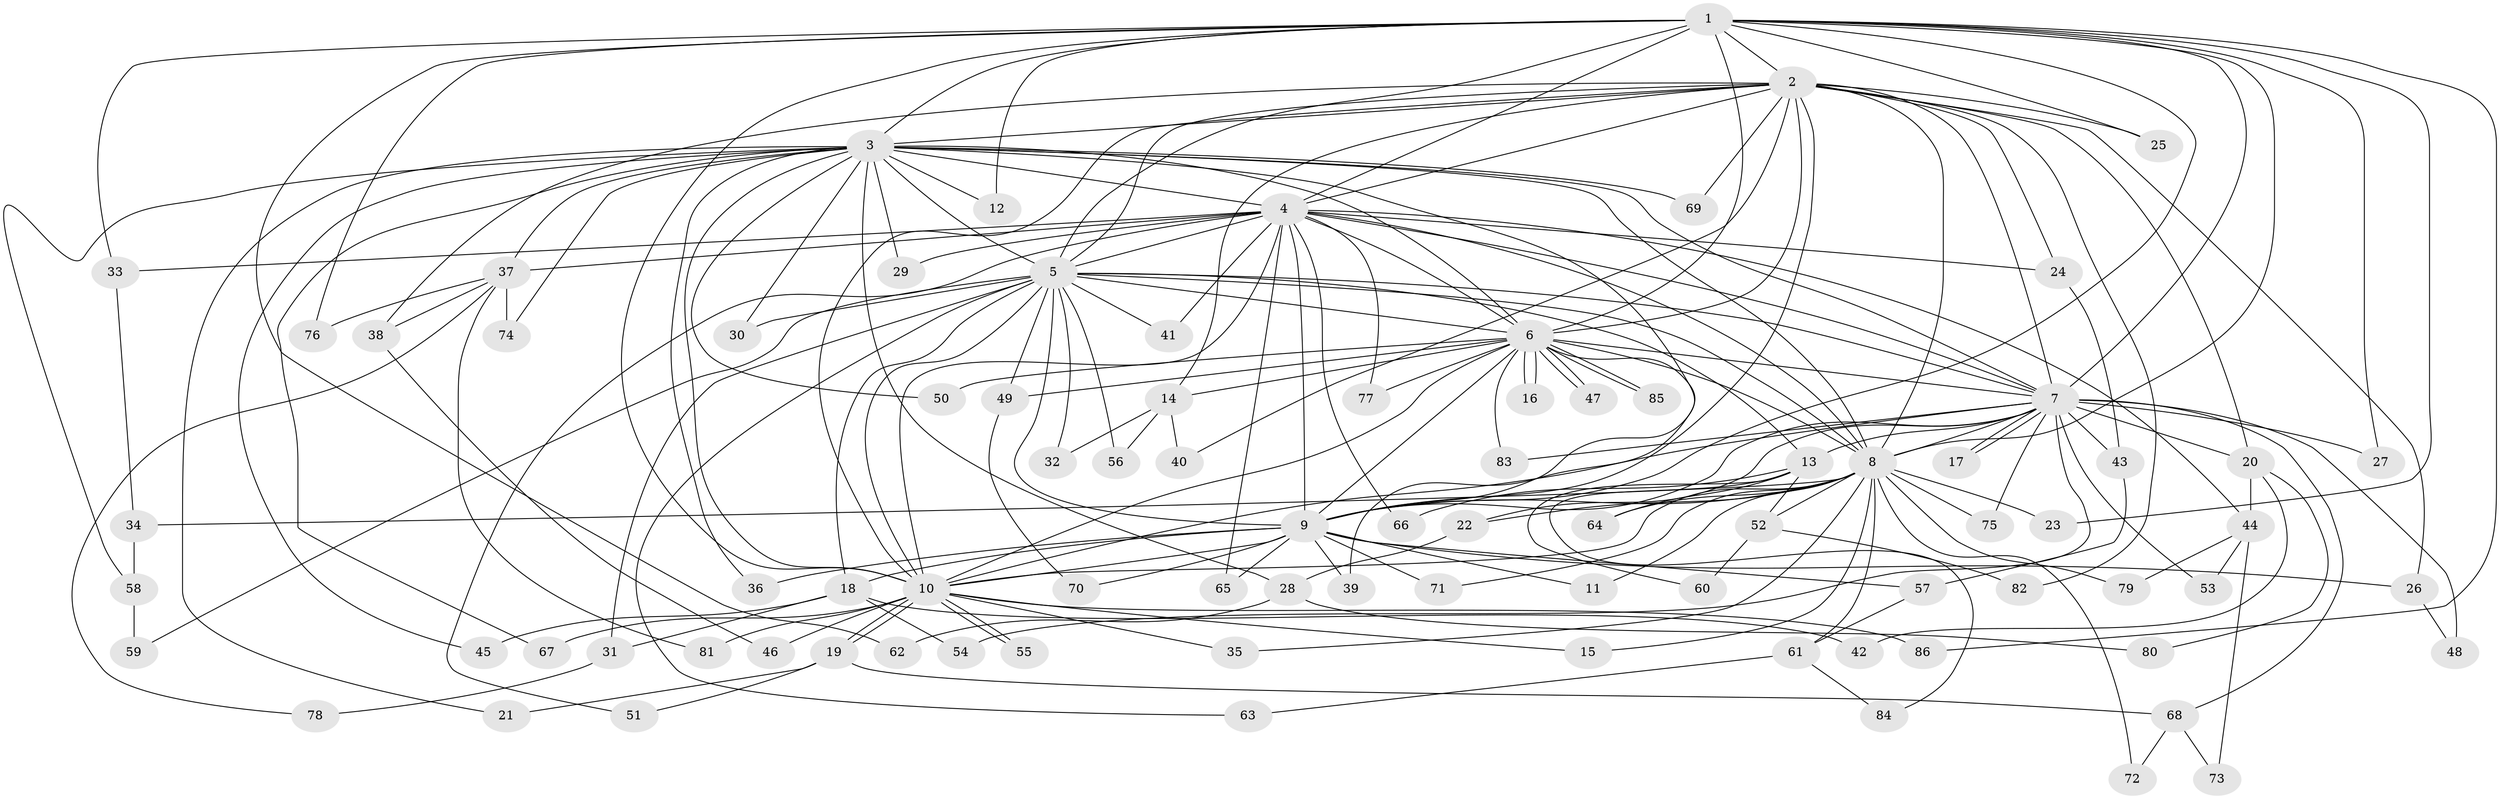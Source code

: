 // coarse degree distribution, {21: 0.016666666666666666, 28: 0.016666666666666666, 20: 0.016666666666666666, 2: 0.5166666666666667, 1: 0.21666666666666667, 3: 0.08333333333333333, 4: 0.03333333333333333, 5: 0.06666666666666667, 17: 0.016666666666666666, 6: 0.016666666666666666}
// Generated by graph-tools (version 1.1) at 2025/46/03/04/25 21:46:39]
// undirected, 86 vertices, 197 edges
graph export_dot {
graph [start="1"]
  node [color=gray90,style=filled];
  1;
  2;
  3;
  4;
  5;
  6;
  7;
  8;
  9;
  10;
  11;
  12;
  13;
  14;
  15;
  16;
  17;
  18;
  19;
  20;
  21;
  22;
  23;
  24;
  25;
  26;
  27;
  28;
  29;
  30;
  31;
  32;
  33;
  34;
  35;
  36;
  37;
  38;
  39;
  40;
  41;
  42;
  43;
  44;
  45;
  46;
  47;
  48;
  49;
  50;
  51;
  52;
  53;
  54;
  55;
  56;
  57;
  58;
  59;
  60;
  61;
  62;
  63;
  64;
  65;
  66;
  67;
  68;
  69;
  70;
  71;
  72;
  73;
  74;
  75;
  76;
  77;
  78;
  79;
  80;
  81;
  82;
  83;
  84;
  85;
  86;
  1 -- 2;
  1 -- 3;
  1 -- 4;
  1 -- 5;
  1 -- 6;
  1 -- 7;
  1 -- 8;
  1 -- 9;
  1 -- 10;
  1 -- 12;
  1 -- 23;
  1 -- 25;
  1 -- 27;
  1 -- 33;
  1 -- 62;
  1 -- 76;
  1 -- 86;
  2 -- 3;
  2 -- 4;
  2 -- 5;
  2 -- 6;
  2 -- 7;
  2 -- 8;
  2 -- 9;
  2 -- 10;
  2 -- 14;
  2 -- 20;
  2 -- 24;
  2 -- 25;
  2 -- 26;
  2 -- 38;
  2 -- 40;
  2 -- 69;
  2 -- 82;
  3 -- 4;
  3 -- 5;
  3 -- 6;
  3 -- 7;
  3 -- 8;
  3 -- 9;
  3 -- 10;
  3 -- 12;
  3 -- 21;
  3 -- 28;
  3 -- 29;
  3 -- 30;
  3 -- 36;
  3 -- 37;
  3 -- 45;
  3 -- 50;
  3 -- 58;
  3 -- 67;
  3 -- 69;
  3 -- 74;
  4 -- 5;
  4 -- 6;
  4 -- 7;
  4 -- 8;
  4 -- 9;
  4 -- 10;
  4 -- 24;
  4 -- 29;
  4 -- 33;
  4 -- 37;
  4 -- 41;
  4 -- 44;
  4 -- 51;
  4 -- 65;
  4 -- 66;
  4 -- 77;
  5 -- 6;
  5 -- 7;
  5 -- 8;
  5 -- 9;
  5 -- 10;
  5 -- 13;
  5 -- 18;
  5 -- 30;
  5 -- 31;
  5 -- 32;
  5 -- 41;
  5 -- 49;
  5 -- 56;
  5 -- 59;
  5 -- 63;
  6 -- 7;
  6 -- 8;
  6 -- 9;
  6 -- 10;
  6 -- 14;
  6 -- 16;
  6 -- 16;
  6 -- 39;
  6 -- 47;
  6 -- 47;
  6 -- 49;
  6 -- 50;
  6 -- 77;
  6 -- 83;
  6 -- 85;
  6 -- 85;
  7 -- 8;
  7 -- 9;
  7 -- 10;
  7 -- 13;
  7 -- 17;
  7 -- 17;
  7 -- 20;
  7 -- 22;
  7 -- 27;
  7 -- 43;
  7 -- 48;
  7 -- 53;
  7 -- 54;
  7 -- 68;
  7 -- 75;
  7 -- 83;
  8 -- 9;
  8 -- 10;
  8 -- 11;
  8 -- 15;
  8 -- 22;
  8 -- 23;
  8 -- 34;
  8 -- 35;
  8 -- 52;
  8 -- 61;
  8 -- 64;
  8 -- 71;
  8 -- 72;
  8 -- 75;
  8 -- 79;
  9 -- 10;
  9 -- 11;
  9 -- 18;
  9 -- 26;
  9 -- 36;
  9 -- 39;
  9 -- 57;
  9 -- 65;
  9 -- 70;
  9 -- 71;
  10 -- 15;
  10 -- 19;
  10 -- 19;
  10 -- 35;
  10 -- 46;
  10 -- 55;
  10 -- 55;
  10 -- 67;
  10 -- 81;
  10 -- 86;
  13 -- 52;
  13 -- 60;
  13 -- 64;
  13 -- 66;
  13 -- 84;
  14 -- 32;
  14 -- 40;
  14 -- 56;
  18 -- 31;
  18 -- 42;
  18 -- 45;
  18 -- 54;
  19 -- 21;
  19 -- 51;
  19 -- 68;
  20 -- 42;
  20 -- 44;
  20 -- 80;
  22 -- 28;
  24 -- 43;
  26 -- 48;
  28 -- 62;
  28 -- 80;
  31 -- 78;
  33 -- 34;
  34 -- 58;
  37 -- 38;
  37 -- 74;
  37 -- 76;
  37 -- 78;
  37 -- 81;
  38 -- 46;
  43 -- 57;
  44 -- 53;
  44 -- 73;
  44 -- 79;
  49 -- 70;
  52 -- 60;
  52 -- 82;
  57 -- 61;
  58 -- 59;
  61 -- 63;
  61 -- 84;
  68 -- 72;
  68 -- 73;
}
